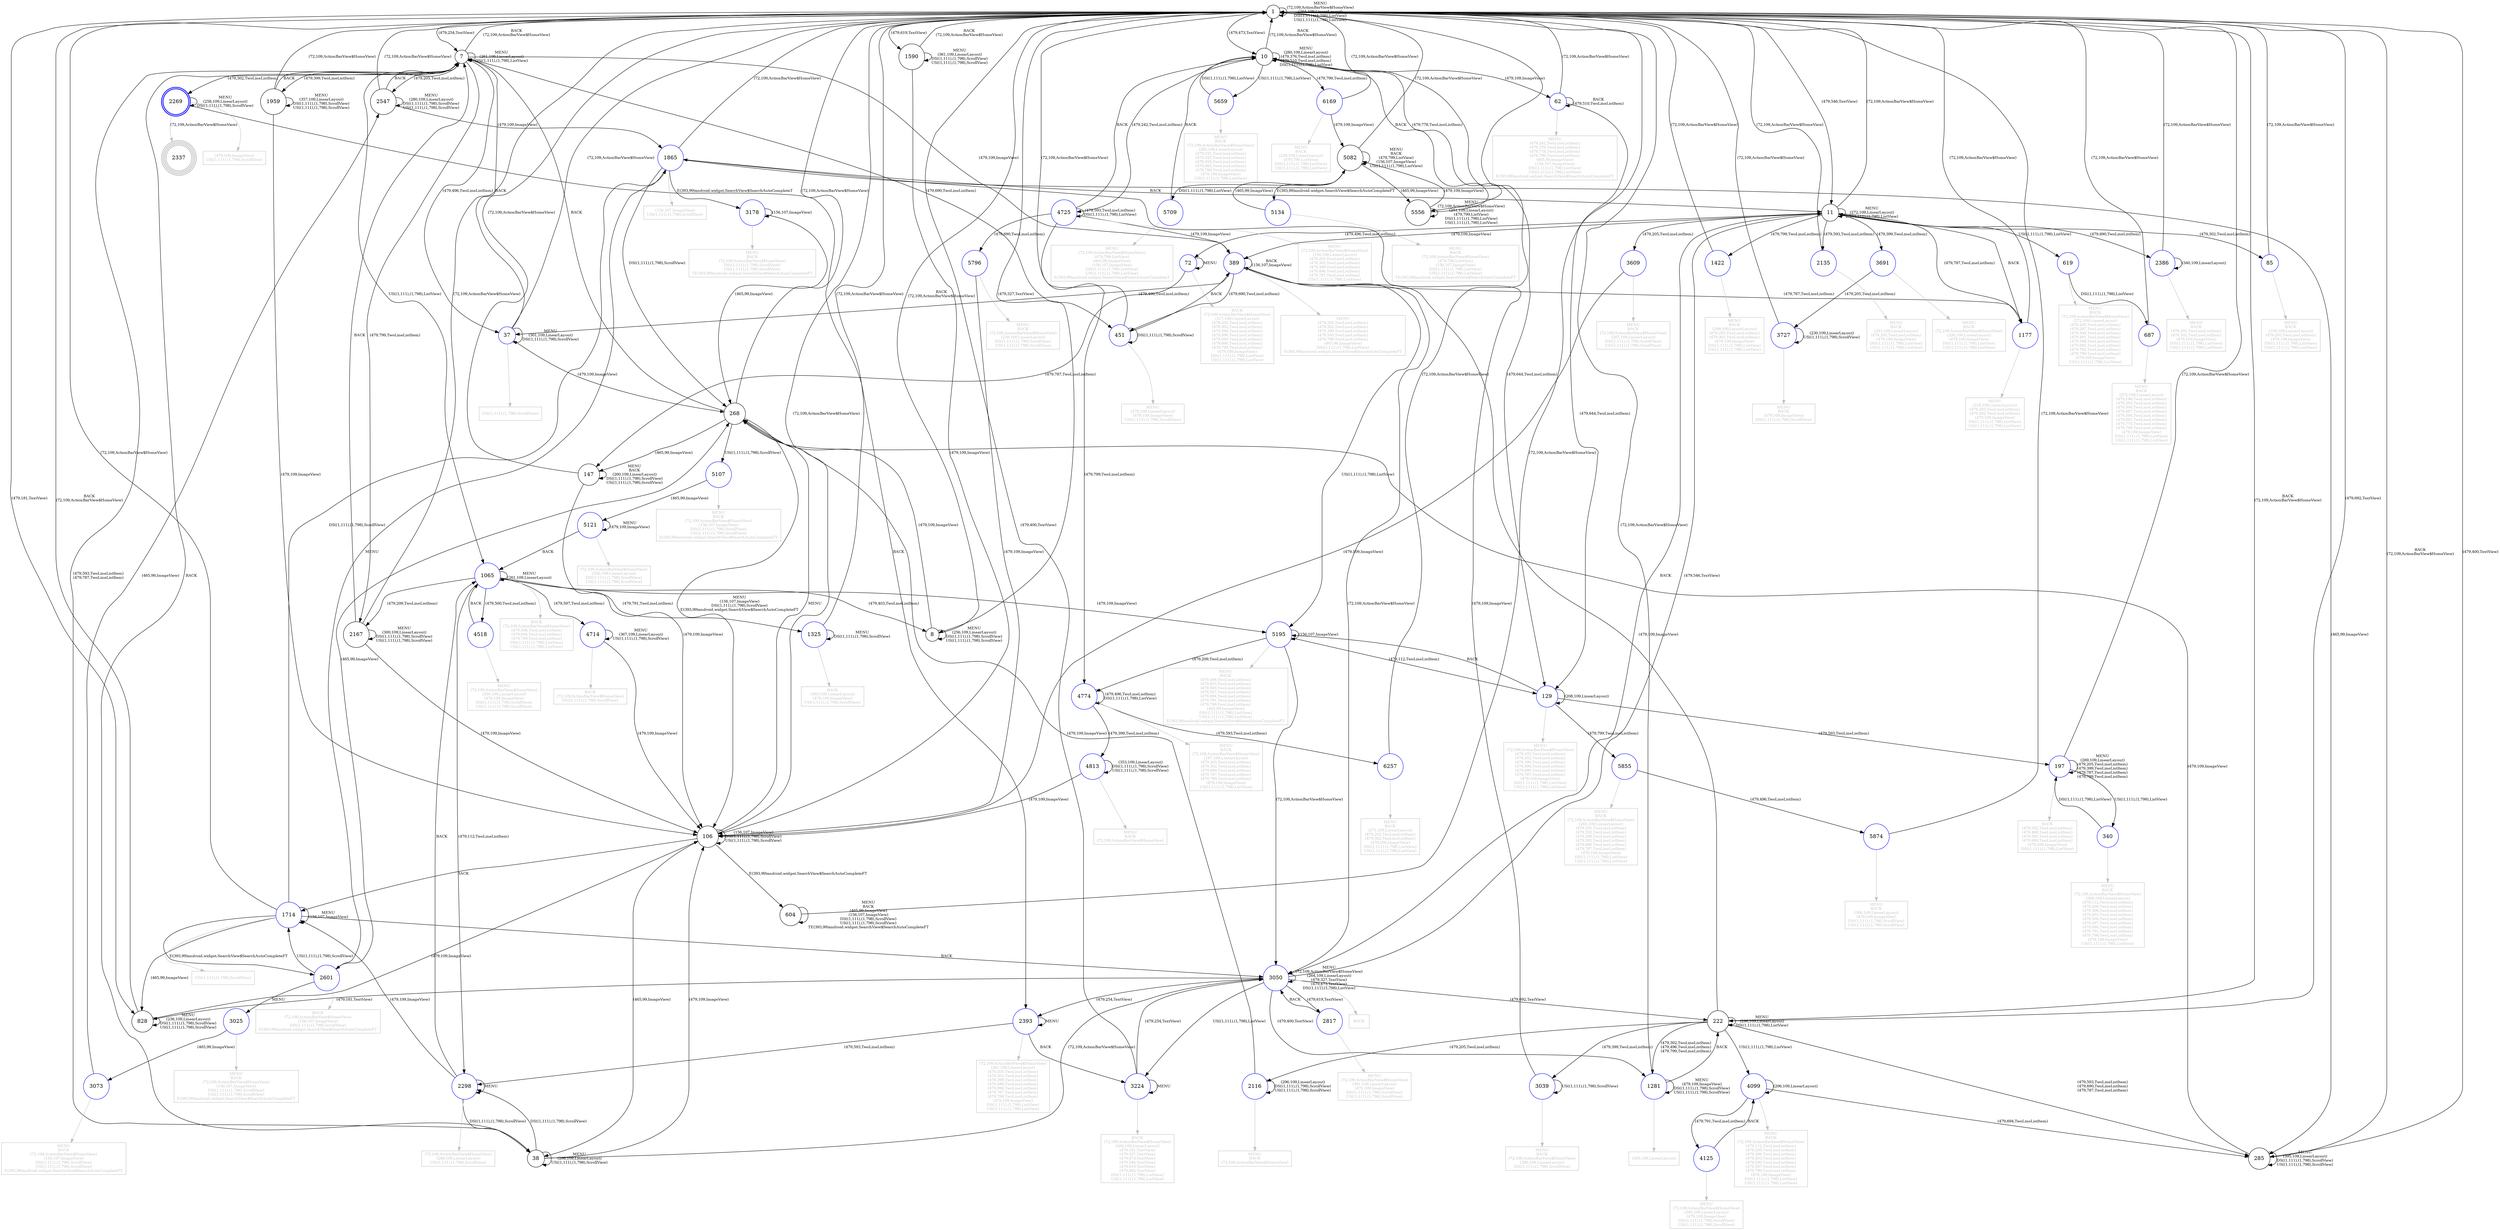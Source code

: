 digraph G {
1 -> 1 [label="MENU\n(72,109,ActionBarView$HomeView)\n(264,109,LinearLayout)\nDS((1,111),(1,798),ListView)\nUS((1,111),(1,798),ListView)", color=black, fontsize=10];
1 -> 7 [label="(479,254,TextView)", color=black, fontsize=10];
1 -> 8 [label="(479,327,TextView)", color=black, fontsize=10];
1 -> 10 [label="(479,473,TextView)", color=black, fontsize=10];
1 -> 11 [label="(479,546,TextView)", color=black, fontsize=10];
1 -> 222 [label="(479,692,TextView)", color=black, fontsize=10];
1 -> 285 [label="(479,400,TextView)", color=black, fontsize=10];
1 -> 828 [label="(479,181,TextView)", color=black, fontsize=10];
1 -> 1590 [label="(479,619,TextView)", color=black, fontsize=10];
1[color=black, shape=circle];
828 -> 1 [label="BACK\n(72,109,ActionBarView$HomeView)", color=black, fontsize=10];
828 -> 106 [label="(479,109,ImageView)", color=black, fontsize=10];
828 -> 828 [label="MENU\n(236,109,LinearLayout)\nDS((1,111),(1,798),ScrollView)\nUS((1,111),(1,798),ScrollView)", color=black, fontsize=10];
828[color=black, shape=circle];
7 -> 1 [label="BACK\n(72,109,ActionBarView$HomeView)", color=black, fontsize=10];
7 -> 7 [label="MENU\n(261,109,LinearLayout)\nDS((1,111),(1,798),ListView)", color=black, fontsize=10];
7 -> 37 [label="(479,496,TwoLineListItem)", color=black, fontsize=10];
7 -> 38 [label="(479,593,TwoLineListItem)\n(479,787,TwoLineListItem)", color=black, fontsize=10];
7 -> 389 [label="(479,109,ImageView)", color=black, fontsize=10];
7 -> 451 [label="(479,690,TwoLineListItem)", color=black, fontsize=10];
7 -> 1065 [label="US((1,111),(1,798),ListView)", color=black, fontsize=10];
7 -> 1959 [label="(479,399,TwoLineListItem)", color=black, fontsize=10];
7 -> 2167 [label="(479,799,TwoLineListItem)", color=black, fontsize=10];
7 -> 2269 [label="(479,302,TwoLineListItem)", color=black, fontsize=10];
7 -> 2547 [label="(479,205,TwoLineListItem)", color=black, fontsize=10];
7[color=black, shape=circle];
8 -> 1 [label="BACK\n(72,109,ActionBarView$HomeView)", color=black, fontsize=10];
8 -> 8 [label="MENU\n(256,109,LinearLayout)\nDS((1,111),(1,798),ScrollView)\nUS((1,111),(1,798),ScrollView)", color=black, fontsize=10];
8 -> 268 [label="(479,109,ImageView)", color=black, fontsize=10];
8[color=black, shape=circle];
285 -> 1 [label="BACK\n(72,109,ActionBarView$HomeView)", color=black, fontsize=10];
285 -> 268 [label="(479,109,ImageView)", color=black, fontsize=10];
285 -> 285 [label="MENU\n(395,109,LinearLayout)\nDS((1,111),(1,798),ScrollView)\nUS((1,111),(1,798),ScrollView)", color=black, fontsize=10];
285[color=black, shape=circle];
10 -> 1 [label="BACK\n(72,109,ActionBarView$HomeView)", color=black, fontsize=10];
10 -> 10 [label="MENU\n(280,109,LinearLayout)\n(479,376,TwoLineListItem)\n(479,510,TwoLineListItem)\nDS((1,111),(1,798),ListView)", color=black, fontsize=10];
10 -> 62 [label="(479,109,ImageView)", color=black, fontsize=10];
10 -> 129 [label="(479,644,TwoLineListItem)", color=black, fontsize=10];
10 -> 4725 [label="(479,242,TwoLineListItem)", color=black, fontsize=10];
10 -> 5556 [label="(479,778,TwoLineListItem)", color=black, fontsize=10];
10 -> 5659 [label="US((1,111),(1,798),ListView)", color=black, fontsize=10];
10 -> 6169 [label="(479,799,TwoLineListItem)", color=black, fontsize=10];
10[color=black, shape=circle];
11 -> 1 [label="(72,109,ActionBarView$HomeView)", color=black, fontsize=10];
11 -> 11 [label="MENU\n(272,109,LinearLayout)\nDS((1,111),(1,798),ListView)", color=black, fontsize=10];
11 -> 72 [label="(479,496,TwoLineListItem)", color=black, fontsize=10];
11 -> 85 [label="(479,302,TwoLineListItem)", color=black, fontsize=10];
11 -> 389 [label="(479,109,ImageView)", color=black, fontsize=10];
11 -> 619 [label="US((1,111),(1,798),ListView)", color=black, fontsize=10];
11 -> 1177 [label="(479,787,TwoLineListItem)", color=black, fontsize=10];
11 -> 1422 [label="(479,799,TwoLineListItem)", color=black, fontsize=10];
11 -> 2135 [label="(479,593,TwoLineListItem)", color=black, fontsize=10];
11 -> 2386 [label="(479,690,TwoLineListItem)", color=black, fontsize=10];
11 -> 3050 [label="BACK", color=black, fontsize=10];
11 -> 3609 [label="(479,205,TwoLineListItem)", color=black, fontsize=10];
11 -> 3691 [label="(479,399,TwoLineListItem)", color=black, fontsize=10];
11[color=black, shape=circle];
1590 -> 1 [label="BACK\n(72,109,ActionBarView$HomeView)", color=black, fontsize=10];
1590 -> 106 [label="(479,109,ImageView)", color=black, fontsize=10];
1590 -> 1590 [label="MENU\n(361,109,LinearLayout)\nDS((1,111),(1,798),ScrollView)\nUS((1,111),(1,798),ScrollView)", color=black, fontsize=10];
1590[color=black, shape=circle];
222 -> 1 [label="BACK\n(72,109,ActionBarView$HomeView)", color=black, fontsize=10];
222 -> 222 [label="MENU\n(296,109,LinearLayout)\nDS((1,111),(1,798),ListView)", color=black, fontsize=10];
222 -> 285 [label="(479,593,TwoLineListItem)\n(479,690,TwoLineListItem)\n(479,787,TwoLineListItem)", color=black, fontsize=10];
222 -> 389 [label="(479,109,ImageView)", color=black, fontsize=10];
222 -> 1281 [label="(479,302,TwoLineListItem)\n(479,496,TwoLineListItem)\n(479,799,TwoLineListItem)", color=black, fontsize=10];
222 -> 2116 [label="(479,205,TwoLineListItem)", color=black, fontsize=10];
222 -> 3039 [label="(479,399,TwoLineListItem)", color=black, fontsize=10];
222 -> 4099 [label="US((1,111),(1,798),ListView)", color=black, fontsize=10];
222[color=black, shape=circle];
106 -> 1 [label="(72,109,ActionBarView$HomeView)", color=black, fontsize=10];
106 -> 38 [label="(465,99,ImageView)", color=black, fontsize=10];
106 -> 106 [label="(156,107,ImageView)\nDS((1,111),(1,798),ScrollView)\nUS((1,111),(1,798),ScrollView)", color=black, fontsize=10];
106 -> 268 [label="MENU", color=black, fontsize=10];
106 -> 604 [label="E(393,99)android.widget.SearchView$SearchAutoCompleteFT", color=black, fontsize=10];
106 -> 1714 [label="BACK", color=black, fontsize=10];
106[color=black, shape=circle];
2547 -> 1 [label="(72,109,ActionBarView$HomeView)", color=black, fontsize=10];
2547 -> 7 [label="BACK", color=black, fontsize=10];
2547 -> 1865 [label="(479,109,ImageView)", color=black, fontsize=10];
2547 -> 2547 [label="MENU\n(280,109,LinearLayout)\nDS((1,111),(1,798),ScrollView)\nUS((1,111),(1,798),ScrollView)", color=black, fontsize=10];
2547[color=black, shape=circle];
2269 -> 2269 [label="MENU\n(258,109,LinearLayout)\nDS((1,111),(1,798),ScrollView)", color=black, fontsize=10];
2269 -> 2337 [label="(72,109,ActionBarView$HomeView)", color=gray, fontsize=10];
2269 -> 2393 [label="BACK", color=black, fontsize=10];
22691567834223 [label="(479,109,ImageView)\nUS((1,111),(1,798),ScrollView)", fontsize=10, fontcolor=gray, color=gray, shape=rectangle];
2269 -> 22691567834223 [color=gray];
2269[color=blue, shape=circle, style=bold, peripheries=2];
1959 -> 1 [label="(72,109,ActionBarView$HomeView)", color=black, fontsize=10];
1959 -> 7 [label="BACK", color=black, fontsize=10];
1959 -> 106 [label="(479,109,ImageView)", color=black, fontsize=10];
1959 -> 1959 [label="MENU\n(357,109,LinearLayout)\nDS((1,111),(1,798),ScrollView)\nUS((1,111),(1,798),ScrollView)", color=black, fontsize=10];
1959[color=black, shape=circle];
37 -> 1 [label="(72,109,ActionBarView$HomeView)", color=black, fontsize=10];
37 -> 7 [label="BACK", color=black, fontsize=10];
37 -> 37 [label="MENU\n(301,109,LinearLayout)\nDS((1,111),(1,798),ScrollView)", color=black, fontsize=10];
37 -> 268 [label="(479,109,ImageView)", color=black, fontsize=10];
371567834223 [label="US((1,111),(1,798),ScrollView)", fontsize=10, fontcolor=gray, color=gray, shape=rectangle];
37 -> 371567834223 [color=gray];
37[color=blue, shape=circle];
38 -> 7 [label="BACK", color=black, fontsize=10];
38 -> 38 [label="MENU\n(298,109,LinearLayout)\nUS((1,111),(1,798),ScrollView)", color=black, fontsize=10];
38 -> 106 [label="(479,109,ImageView)", color=black, fontsize=10];
38 -> 2298 [label="DS((1,111),(1,798),ScrollView)", color=black, fontsize=10];
38 -> 3050 [label="(72,109,ActionBarView$HomeView)", color=black, fontsize=10];
38[color=black, shape=circle];
451 -> 1 [label="(72,109,ActionBarView$HomeView)", color=black, fontsize=10];
451 -> 389 [label="BACK", color=black, fontsize=10];
451 -> 451 [label="DS((1,111),(1,798),ScrollView)", color=black, fontsize=10];
4511567834223 [label="MENU\n(278,109,LinearLayout)\n(479,109,ImageView)\nUS((1,111),(1,798),ScrollView)", fontsize=10, fontcolor=gray, color=gray, shape=rectangle];
451 -> 4511567834223 [color=gray];
451[color=blue, shape=circle];
2167 -> 1 [label="(72,109,ActionBarView$HomeView)", color=black, fontsize=10];
2167 -> 7 [label="BACK", color=black, fontsize=10];
2167 -> 106 [label="(479,109,ImageView)", color=black, fontsize=10];
2167 -> 2167 [label="MENU\n(300,109,LinearLayout)\nDS((1,111),(1,798),ScrollView)\nUS((1,111),(1,798),ScrollView)", color=black, fontsize=10];
2167[color=black, shape=circle];
389 -> 37 [label="(479,496,TwoLineListItem)", color=black, fontsize=10];
389 -> 389 [label="BACK\n(156,107,ImageView)", color=black, fontsize=10];
389 -> 451 [label="(479,690,TwoLineListItem)", color=black, fontsize=10];
389 -> 1177 [label="(479,787,TwoLineListItem)", color=black, fontsize=10];
389 -> 3050 [label="(72,109,ActionBarView$HomeView)", color=black, fontsize=10];
389 -> 5195 [label="US((1,111),(1,798),ListView)", color=black, fontsize=10];
3891567834223 [label="MENU\n(479,205,TwoLineListItem)\n(479,302,TwoLineListItem)\n(479,399,TwoLineListItem)\n(479,593,TwoLineListItem)\n(479,799,TwoLineListItem)\n(465,99,ImageView)\nDS((1,111),(1,798),ListView)\nE(393,99)android.widget.SearchView$SearchAutoCompleteFT", fontsize=10, fontcolor=gray, color=gray, shape=rectangle];
389 -> 3891567834223 [color=gray];
389[color=blue, shape=circle];
1065 -> 8 [label="(479,403,TwoLineListItem)", color=black, fontsize=10];
1065 -> 1065 [label="MENU\n(261,109,LinearLayout)", color=black, fontsize=10];
1065 -> 1325 [label="(479,791,TwoLineListItem)", color=black, fontsize=10];
1065 -> 2167 [label="(479,209,TwoLineListItem)", color=black, fontsize=10];
1065 -> 2298 [label="(479,112,TwoLineListItem)", color=black, fontsize=10];
1065 -> 4518 [label="(479,500,TwoLineListItem)", color=black, fontsize=10];
1065 -> 4714 [label="(479,597,TwoLineListItem)", color=black, fontsize=10];
1065 -> 5195 [label="(479,109,ImageView)", color=black, fontsize=10];
10651567834223 [label="BACK\n(72,109,ActionBarView$HomeView)\n(479,306,TwoLineListItem)\n(479,694,TwoLineListItem)\n(479,799,TwoLineListItem)\nDS((1,111),(1,798),ListView)\nUS((1,111),(1,798),ListView)", fontsize=10, fontcolor=gray, color=gray, shape=rectangle];
1065 -> 10651567834223 [color=gray];
1065[color=blue, shape=circle];
268 -> 1 [label="(72,109,ActionBarView$HomeView)", color=black, fontsize=10];
268 -> 7 [label="BACK", color=black, fontsize=10];
268 -> 106 [label="MENU\n(156,107,ImageView)\nDS((1,111),(1,798),ScrollView)\nE(393,99)android.widget.SearchView$SearchAutoCompleteFT", color=black, fontsize=10];
268 -> 147 [label="(465,99,ImageView)", color=black, fontsize=10];
268 -> 5107 [label="US((1,111),(1,798),ScrollView)", color=black, fontsize=10];
268[color=black, shape=circle];
4725 -> 10 [label="BACK", color=black, fontsize=10];
4725 -> 389 [label="(479,109,ImageView)", color=black, fontsize=10];
4725 -> 4725 [label="(479,593,TwoLineListItem)\nDS((1,111),(1,798),ListView)", color=black, fontsize=10];
4725 -> 4774 [label="(479,799,TwoLineListItem)", color=black, fontsize=10];
4725 -> 5796 [label="(479,690,TwoLineListItem)", color=black, fontsize=10];
47251567834223 [label="MENU\n(72,109,ActionBarView$HomeView)\n(150,109,LinearLayout)\n(479,205,TwoLineListItem)\n(479,302,TwoLineListItem)\n(479,399,TwoLineListItem)\n(479,496,TwoLineListItem)\n(479,787,TwoLineListItem)\nUS((1,111),(1,798),ListView)", fontsize=10, fontcolor=gray, color=gray, shape=rectangle];
4725 -> 47251567834223 [color=gray];
4725[color=blue, shape=circle];
129 -> 129 [label="(208,109,LinearLayout)", color=black, fontsize=10];
129 -> 197 [label="(479,593,TwoLineListItem)", color=black, fontsize=10];
129 -> 5195 [label="BACK", color=black, fontsize=10];
129 -> 5855 [label="(479,799,TwoLineListItem)", color=black, fontsize=10];
1291567834223 [label="MENU\n(72,109,ActionBarView$HomeView)\n(479,205,TwoLineListItem)\n(479,302,TwoLineListItem)\n(479,399,TwoLineListItem)\n(479,496,TwoLineListItem)\n(479,690,TwoLineListItem)\n(479,787,TwoLineListItem)\n(479,109,ImageView)\nDS((1,111),(1,798),ListView)\nUS((1,111),(1,798),ListView)", fontsize=10, fontcolor=gray, color=gray, shape=rectangle];
129 -> 1291567834223 [color=gray];
129[color=blue, shape=circle];
5556 -> 10 [label="BACK", color=black, fontsize=10];
5556 -> 5082 [label="(479,109,ImageView)", color=black, fontsize=10];
5556 -> 5556 [label="MENU\n(72,109,ActionBarView$HomeView)\n(251,109,LinearLayout)\n(479,799,ListView)\nDS((1,111),(1,798),ListView)\nUS((1,111),(1,798),ListView)", color=black, fontsize=10];
5556[color=black, shape=circle];
6169 -> 1 [label="(72,109,ActionBarView$HomeView)", color=black, fontsize=10];
6169 -> 5082 [label="(479,109,ImageView)", color=black, fontsize=10];
61691567834223 [label="MENU\nBACK\n(239,109,LinearLayout)\n(479,799,ListView)\nDS((1,111),(1,798),ListView)\nUS((1,111),(1,798),ListView)", fontsize=10, fontcolor=gray, color=gray, shape=rectangle];
6169 -> 61691567834223 [color=gray];
6169[color=blue, shape=circle];
62 -> 1 [label="(72,109,ActionBarView$HomeView)", color=black, fontsize=10];
62 -> 62 [label="BACK\n(479,510,TwoLineListItem)", color=black, fontsize=10];
62 -> 129 [label="(479,644,TwoLineListItem)", color=black, fontsize=10];
621567834223 [label="MENU\n(479,242,TwoLineListItem)\n(479,376,TwoLineListItem)\n(479,778,TwoLineListItem)\n(479,799,TwoLineListItem)\n(465,99,ImageView)\n(156,107,ImageView)\nDS((1,111),(1,798),ListView)\nUS((1,111),(1,798),ListView)\nE(393,99)android.widget.SearchView$SearchAutoCompleteFT", fontsize=10, fontcolor=gray, color=gray, shape=rectangle];
62 -> 621567834223 [color=gray];
62[color=blue, shape=circle];
5659 -> 10 [label="DS((1,111),(1,798),ListView)", color=black, fontsize=10];
56591567834223 [label="MENU\nBACK\n(72,109,ActionBarView$HomeView)\n(280,109,LinearLayout)\n(479,191,TwoLineListItem)\n(479,325,TwoLineListItem)\n(479,459,TwoLineListItem)\n(479,665,TwoLineListItem)\n(479,799,TwoLineListItem)\n(479,109,ImageView)\nUS((1,111),(1,798),ListView)", fontsize=10, fontcolor=gray, color=gray, shape=rectangle];
5659 -> 56591567834223 [color=gray];
5659[color=blue, shape=circle];
3050 -> 11 [label="(479,546,TextView)", color=black, fontsize=10];
3050 -> 222 [label="(479,692,TextView)", color=black, fontsize=10];
3050 -> 828 [label="(479,181,TextView)", color=black, fontsize=10];
3050 -> 1281 [label="(479,400,TextView)", color=black, fontsize=10];
3050 -> 2393 [label="(479,254,TextView)", color=black, fontsize=10];
3050 -> 2817 [label="(479,619,TextView)", color=black, fontsize=10];
3050 -> 3050 [label="MENU\n(72,109,ActionBarView$HomeView)\n(264,109,LinearLayout)\n(479,327,TextView)\n(479,473,TextView)\nDS((1,111),(1,798),ListView)", color=black, fontsize=10];
3050 -> 3224 [label="US((1,111),(1,798),ListView)", color=black, fontsize=10];
30501567834223 [label="BACK", fontsize=10, fontcolor=gray, color=gray, shape=rectangle];
3050 -> 30501567834223 [color=gray];
3050[color=blue, shape=circle];
3609 -> 106 [label="(479,109,ImageView)", color=black, fontsize=10];
36091567834223 [label="MENU\nBACK\n(72,109,ActionBarView$HomeView)\n(267,109,LinearLayout)\nDS((1,111),(1,798),ScrollView)\nUS((1,111),(1,798),ScrollView)", fontsize=10, fontcolor=gray, color=gray, shape=rectangle];
3609 -> 36091567834223 [color=gray];
3609[color=blue, shape=circle];
85 -> 1 [label="(72,109,ActionBarView$HomeView)", color=black, fontsize=10];
851567834223 [label="MENU\nBACK\n(339,109,LinearLayout)\n(479,205,TwoLineListItem)\n(479,109,ImageView)\nDS((1,111),(1,798),ListView)\nUS((1,111),(1,798),ListView)", fontsize=10, fontcolor=gray, color=gray, shape=rectangle];
85 -> 851567834223 [color=gray];
85[color=blue, shape=circle];
3691 -> 3727 [label="(479,205,TwoLineListItem)", color=black, fontsize=10];
36911567834223 [label="MENU\nBACK\n(72,109,ActionBarView$HomeView)\n(326,109,LinearLayout)\n(479,109,ImageView)\nDS((1,111),(1,798),ListView)\nUS((1,111),(1,798),ListView)", fontsize=10, fontcolor=gray, color=gray, shape=rectangle];
3691 -> 36911567834223 [color=gray];
3691[color=blue, shape=circle];
72 -> 72 [label="MENU", color=black, fontsize=10];
72 -> 147 [label="(479,787,TwoLineListItem)", color=black, fontsize=10];
721567834223 [label="BACK\n(72,109,ActionBarView$HomeView)\n(317,109,LinearLayout)\n(479,205,TwoLineListItem)\n(479,302,TwoLineListItem)\n(479,399,TwoLineListItem)\n(479,496,TwoLineListItem)\n(479,593,TwoLineListItem)\n(479,690,TwoLineListItem)\n(479,799,TwoLineListItem)\n(479,109,ImageView)\nDS((1,111),(1,798),ListView)\nUS((1,111),(1,798),ListView)", fontsize=10, fontcolor=gray, color=gray, shape=rectangle];
72 -> 721567834223 [color=gray];
72[color=blue, shape=circle];
2135 -> 1 [label="(72,109,ActionBarView$HomeView)", color=black, fontsize=10];
21351567834223 [label="MENU\nBACK\n(353,109,LinearLayout)\n(479,205,TwoLineListItem)\n(479,109,ImageView)\nDS((1,111),(1,798),ListView)\nUS((1,111),(1,798),ListView)", fontsize=10, fontcolor=gray, color=gray, shape=rectangle];
2135 -> 21351567834223 [color=gray];
2135[color=blue, shape=circle];
2386 -> 1 [label="(72,109,ActionBarView$HomeView)", color=black, fontsize=10];
2386 -> 2386 [label="(340,109,LinearLayout)", color=black, fontsize=10];
23861567834223 [label="MENU\nBACK\n(479,205,TwoLineListItem)\n(479,302,TwoLineListItem)\n(479,109,ImageView)\nDS((1,111),(1,798),ListView)\nUS((1,111),(1,798),ListView)", fontsize=10, fontcolor=gray, color=gray, shape=rectangle];
2386 -> 23861567834223 [color=gray];
2386[color=blue, shape=circle];
1177 -> 1 [label="(72,109,ActionBarView$HomeView)", color=black, fontsize=10];
1177 -> 11 [label="BACK", color=black, fontsize=10];
11771567834223 [label="MENU\n(318,109,LinearLayout)\n(479,205,TwoLineListItem)\n(479,302,TwoLineListItem)\n(479,109,ImageView)\nDS((1,111),(1,798),ListView)\nUS((1,111),(1,798),ListView)", fontsize=10, fontcolor=gray, color=gray, shape=rectangle];
1177 -> 11771567834223 [color=gray];
1177[color=blue, shape=circle];
1422 -> 1 [label="(72,109,ActionBarView$HomeView)", color=black, fontsize=10];
14221567834223 [label="MENU\nBACK\n(299,109,LinearLayout)\n(479,205,TwoLineListItem)\n(479,302,TwoLineListItem)\n(479,109,ImageView)\nDS((1,111),(1,798),ListView)\nUS((1,111),(1,798),ListView)", fontsize=10, fontcolor=gray, color=gray, shape=rectangle];
1422 -> 14221567834223 [color=gray];
1422[color=blue, shape=circle];
619 -> 687 [label="DS((1,111),(1,798),ListView)", color=black, fontsize=10];
6191567834223 [label="MENU\nBACK\n(72,109,ActionBarView$HomeView)\n(272,109,LinearLayout)\n(479,200,TwoLineListItem)\n(479,297,TwoLineListItem)\n(479,394,TwoLineListItem)\n(479,491,TwoLineListItem)\n(479,588,TwoLineListItem)\n(479,685,TwoLineListItem)\n(479,782,TwoLineListItem)\n(479,799,TwoLineListItem)\n(479,109,ImageView)\nUS((1,111),(1,798),ListView)", fontsize=10, fontcolor=gray, color=gray, shape=rectangle];
619 -> 6191567834223 [color=gray];
619[color=blue, shape=circle];
2116 -> 268 [label="(479,109,ImageView)", color=black, fontsize=10];
2116 -> 2116 [label="(296,109,LinearLayout)\nDS((1,111),(1,798),ScrollView)\nUS((1,111),(1,798),ScrollView)", color=black, fontsize=10];
21161567834223 [label="MENU\nBACK\n(72,109,ActionBarView$HomeView)", fontsize=10, fontcolor=gray, color=gray, shape=rectangle];
2116 -> 21161567834223 [color=gray];
2116[color=blue, shape=circle];
1281 -> 1 [label="(72,109,ActionBarView$HomeView)", color=black, fontsize=10];
1281 -> 222 [label="BACK", color=black, fontsize=10];
1281 -> 1281 [label="MENU\n(479,109,ImageView)\nDS((1,111),(1,798),ScrollView)\nUS((1,111),(1,798),ScrollView)", color=black, fontsize=10];
12811567834223 [label="(395,109,LinearLayout)", fontsize=10, fontcolor=gray, color=gray, shape=rectangle];
1281 -> 12811567834223 [color=gray];
1281[color=blue, shape=circle];
3039 -> 1865 [label="(479,109,ImageView)", color=black, fontsize=10];
3039 -> 3039 [label="US((1,111),(1,798),ScrollView)", color=black, fontsize=10];
30391567834223 [label="MENU\nBACK\n(72,109,ActionBarView$HomeView)\n(389,109,LinearLayout)\nDS((1,111),(1,798),ScrollView)", fontsize=10, fontcolor=gray, color=gray, shape=rectangle];
3039 -> 30391567834223 [color=gray];
3039[color=blue, shape=circle];
4099 -> 285 [label="(479,694,TwoLineListItem)", color=black, fontsize=10];
4099 -> 4099 [label="(296,109,LinearLayout)", color=black, fontsize=10];
4099 -> 4125 [label="(479,791,TwoLineListItem)", color=black, fontsize=10];
40991567834223 [label="MENU\nBACK\n(72,109,ActionBarView$HomeView)\n(479,112,TwoLineListItem)\n(479,209,TwoLineListItem)\n(479,306,TwoLineListItem)\n(479,403,TwoLineListItem)\n(479,500,TwoLineListItem)\n(479,597,TwoLineListItem)\n(479,799,TwoLineListItem)\n(479,109,ImageView)\nDS((1,111),(1,798),ListView)\nUS((1,111),(1,798),ListView)", fontsize=10, fontcolor=gray, color=gray, shape=rectangle];
4099 -> 40991567834223 [color=gray];
4099[color=blue, shape=circle];
1714 -> 1 [label="(72,109,ActionBarView$HomeView)", color=black, fontsize=10];
1714 -> 828 [label="(465,99,ImageView)", color=black, fontsize=10];
1714 -> 1714 [label="MENU\n(156,107,ImageView)", color=black, fontsize=10];
1714 -> 1865 [label="DS((1,111),(1,798),ScrollView)", color=black, fontsize=10];
1714 -> 2601 [label="E(393,99)android.widget.SearchView$SearchAutoCompleteFT", color=black, fontsize=10];
1714 -> 3050 [label="BACK", color=black, fontsize=10];
17141567834223 [label="US((1,111),(1,798),ScrollView)", fontsize=10, fontcolor=gray, color=gray, shape=rectangle];
1714 -> 17141567834223 [color=gray];
1714[color=blue, shape=circle];
604 -> 1 [label="(72,109,ActionBarView$HomeView)", color=black, fontsize=10];
604 -> 604 [label="MENU\nBACK\n(465,99,ImageView)\n(156,107,ImageView)\nDS((1,111),(1,798),ScrollView)\nUS((1,111),(1,798),ScrollView)\nTE(393,99)android.widget.SearchView$SearchAutoCompleteFT", color=black, fontsize=10];
604[color=black, shape=circle];
1865 -> 1 [label="(72,109,ActionBarView$HomeView)", color=black, fontsize=10];
1865 -> 11 [label="BACK", color=black, fontsize=10];
1865 -> 268 [label="DS((1,111),(1,798),ScrollView)", color=black, fontsize=10];
1865 -> 285 [label="(465,99,ImageView)", color=black, fontsize=10];
1865 -> 2601 [label="MENU", color=black, fontsize=10];
1865 -> 3178 [label="E(393,99)android.widget.SearchView$SearchAutoCompleteT", color=black, fontsize=10];
18651567834223 [label="(156,107,ImageView)\nUS((1,111),(1,798),ScrollView)", fontsize=10, fontcolor=gray, color=gray, shape=rectangle];
1865 -> 18651567834223 [color=gray];
1865[color=blue, shape=circle];
2393 -> 2298 [label="(479,593,TwoLineListItem)", color=black, fontsize=10];
2393 -> 2393 [label="MENU", color=black, fontsize=10];
2393 -> 3224 [label="BACK", color=black, fontsize=10];
23931567834223 [label="(72,109,ActionBarView$HomeView)\n(261,109,LinearLayout)\n(479,205,TwoLineListItem)\n(479,302,TwoLineListItem)\n(479,399,TwoLineListItem)\n(479,496,TwoLineListItem)\n(479,690,TwoLineListItem)\n(479,787,TwoLineListItem)\n(479,799,TwoLineListItem)\n(479,109,ImageView)\nDS((1,111),(1,798),ListView)\nUS((1,111),(1,798),ListView)", fontsize=10, fontcolor=gray, color=gray, shape=rectangle];
2393 -> 23931567834223 [color=gray];
2393[color=blue, shape=circle];
2337[color=gray, shape=circle, style=bold, peripheries=4];
2298 -> 38 [label="DS((1,111),(1,798),ScrollView)", color=black, fontsize=10];
2298 -> 1065 [label="BACK", color=black, fontsize=10];
2298 -> 1714 [label="(479,109,ImageView)", color=black, fontsize=10];
2298 -> 2298 [label="MENU", color=black, fontsize=10];
22981567834223 [label="(72,109,ActionBarView$HomeView)\n(298,109,LinearLayout)\nUS((1,111),(1,798),ScrollView)", fontsize=10, fontcolor=gray, color=gray, shape=rectangle];
2298 -> 22981567834223 [color=gray];
2298[color=blue, shape=circle];
5195 -> 129 [label="(479,112,TwoLineListItem)", color=black, fontsize=10];
5195 -> 3050 [label="(72,109,ActionBarView$HomeView)", color=black, fontsize=10];
5195 -> 4774 [label="(479,209,TwoLineListItem)", color=black, fontsize=10];
5195 -> 5195 [label="(156,107,ImageView)", color=black, fontsize=10];
51951567834223 [label="MENU\nBACK\n(479,306,TwoLineListItem)\n(479,403,TwoLineListItem)\n(479,500,TwoLineListItem)\n(479,597,TwoLineListItem)\n(479,694,TwoLineListItem)\n(479,791,TwoLineListItem)\n(479,799,TwoLineListItem)\n(465,99,ImageView)\nDS((1,111),(1,798),ListView)\nUS((1,111),(1,798),ListView)\nE(393,99)android.widget.SearchView$SearchAutoCompleteFT", fontsize=10, fontcolor=gray, color=gray, shape=rectangle];
5195 -> 51951567834223 [color=gray];
5195[color=blue, shape=circle];
4518 -> 1065 [label="BACK", color=black, fontsize=10];
45181567834223 [label="MENU\n(72,109,ActionBarView$HomeView)\n(358,109,LinearLayout)\n(479,109,ImageView)\nDS((1,111),(1,798),ScrollView)\nUS((1,111),(1,798),ScrollView)", fontsize=10, fontcolor=gray, color=gray, shape=rectangle];
4518 -> 45181567834223 [color=gray];
4518[color=blue, shape=circle];
4714 -> 106 [label="(479,109,ImageView)", color=black, fontsize=10];
4714 -> 4714 [label="MENU\n(367,109,LinearLayout)\nUS((1,111),(1,798),ScrollView)", color=black, fontsize=10];
47141567834223 [label="BACK\n(72,109,ActionBarView$HomeView)\nDS((1,111),(1,798),ScrollView)", fontsize=10, fontcolor=gray, color=gray, shape=rectangle];
4714 -> 47141567834223 [color=gray];
4714[color=blue, shape=circle];
1325 -> 1 [label="(72,109,ActionBarView$HomeView)", color=black, fontsize=10];
1325 -> 1325 [label="MENU\nDS((1,111),(1,798),ScrollView)", color=black, fontsize=10];
13251567834223 [label="BACK\n(363,109,LinearLayout)\n(479,109,ImageView)\nUS((1,111),(1,798),ScrollView)", fontsize=10, fontcolor=gray, color=gray, shape=rectangle];
1325 -> 13251567834223 [color=gray];
1325[color=blue, shape=circle];
147 -> 1 [label="(72,109,ActionBarView$HomeView)", color=black, fontsize=10];
147 -> 106 [label="(479,109,ImageView)", color=black, fontsize=10];
147 -> 147 [label="MENU\nBACK\n(260,109,LinearLayout)\nDS((1,111),(1,798),ScrollView)\nUS((1,111),(1,798),ScrollView)", color=black, fontsize=10];
147[color=black, shape=circle];
5107 -> 5121 [label="(465,99,ImageView)", color=black, fontsize=10];
51071567834223 [label="MENU\nBACK\n(72,109,ActionBarView$HomeView)\n(156,107,ImageView)\nDS((1,111),(1,798),ScrollView)\nUS((1,111),(1,798),ScrollView)\nE(393,99)android.widget.SearchView$SearchAutoCompleteFT", fontsize=10, fontcolor=gray, color=gray, shape=rectangle];
5107 -> 51071567834223 [color=gray];
5107[color=blue, shape=circle];
5796 -> 106 [label="(479,109,ImageView)", color=black, fontsize=10];
57961567834223 [label="MENU\nBACK\n(72,109,ActionBarView$HomeView)\n(239,109,LinearLayout)\nDS((1,111),(1,798),ScrollView)\nUS((1,111),(1,798),ScrollView)", fontsize=10, fontcolor=gray, color=gray, shape=rectangle];
5796 -> 57961567834223 [color=gray];
5796[color=blue, shape=circle];
4774 -> 4774 [label="(479,496,TwoLineListItem)\nDS((1,111),(1,798),ListView)", color=black, fontsize=10];
4774 -> 4813 [label="(479,399,TwoLineListItem)", color=black, fontsize=10];
4774 -> 6257 [label="(479,593,TwoLineListItem)", color=black, fontsize=10];
47741567834223 [label="MENU\nBACK\n(72,109,ActionBarView$HomeView)\n(187,109,LinearLayout)\n(479,205,TwoLineListItem)\n(479,302,TwoLineListItem)\n(479,690,TwoLineListItem)\n(479,787,TwoLineListItem)\n(479,799,TwoLineListItem)\n(479,109,ImageView)\nUS((1,111),(1,798),ListView)", fontsize=10, fontcolor=gray, color=gray, shape=rectangle];
4774 -> 47741567834223 [color=gray];
4774[color=blue, shape=circle];
197 -> 1 [label="(72,109,ActionBarView$HomeView)", color=black, fontsize=10];
197 -> 197 [label="MENU\n(269,109,LinearLayout)\n(479,205,TwoLineListItem)\n(479,399,TwoLineListItem)\n(479,787,TwoLineListItem)\n(479,799,TwoLineListItem)", color=black, fontsize=10];
197 -> 340 [label="US((1,111),(1,798),ListView)", color=black, fontsize=10];
1971567834223 [label="BACK\n(479,302,TwoLineListItem)\n(479,496,TwoLineListItem)\n(479,593,TwoLineListItem)\n(479,690,TwoLineListItem)\n(479,109,ImageView)\nDS((1,111),(1,798),ListView)", fontsize=10, fontcolor=gray, color=gray, shape=rectangle];
197 -> 1971567834223 [color=gray];
197[color=blue, shape=circle];
5855 -> 5874 [label="(479,496,TwoLineListItem)", color=black, fontsize=10];
58551567834223 [label="MENU\nBACK\n(72,109,ActionBarView$HomeView)\n(263,109,LinearLayout)\n(479,205,TwoLineListItem)\n(479,302,TwoLineListItem)\n(479,399,TwoLineListItem)\n(479,593,TwoLineListItem)\n(479,690,TwoLineListItem)\n(479,787,TwoLineListItem)\n(479,109,ImageView)\nDS((1,111),(1,798),ListView)\nUS((1,111),(1,798),ListView)", fontsize=10, fontcolor=gray, color=gray, shape=rectangle];
5855 -> 58551567834223 [color=gray];
5855[color=blue, shape=circle];
5082 -> 1 [label="(72,109,ActionBarView$HomeView)", color=black, fontsize=10];
5082 -> 5082 [label="MENU\nBACK\n(479,799,ListView)\n(156,107,ImageView)\nUS((1,111),(1,798),ListView)", color=black, fontsize=10];
5082 -> 5134 [label="E(393,99)android.widget.SearchView$SearchAutoCompleteFT", color=black, fontsize=10];
5082 -> 5556 [label="(465,99,ImageView)", color=black, fontsize=10];
5082 -> 5709 [label="DS((1,111),(1,798),ListView)", color=black, fontsize=10];
5082[color=black, shape=circle];
2817 -> 3050 [label="BACK", color=black, fontsize=10];
28171567834223 [label="MENU\n(72,109,ActionBarView$HomeView)\n(361,109,LinearLayout)\n(479,109,ImageView)\nDS((1,111),(1,798),ScrollView)\nUS((1,111),(1,798),ScrollView)", fontsize=10, fontcolor=gray, color=gray, shape=rectangle];
2817 -> 28171567834223 [color=gray];
2817[color=blue, shape=circle];
3224 -> 1 [label="(479,400,TextView)", color=black, fontsize=10];
3224 -> 3050 [label="(479,254,TextView)", color=black, fontsize=10];
3224 -> 3224 [label="MENU", color=black, fontsize=10];
32241567834223 [label="BACK\n(72,109,ActionBarView$HomeView)\n(264,109,LinearLayout)\n(479,181,TextView)\n(479,327,TextView)\n(479,473,TextView)\n(479,546,TextView)\n(479,619,TextView)\n(479,692,TextView)\nDS((1,111),(1,798),ListView)\nUS((1,111),(1,798),ListView)", fontsize=10, fontcolor=gray, color=gray, shape=rectangle];
3224 -> 32241567834223 [color=gray];
3224[color=blue, shape=circle];
3727 -> 1 [label="(72,109,ActionBarView$HomeView)", color=black, fontsize=10];
3727 -> 3727 [label="(230,109,LinearLayout)\nUS((1,111),(1,798),ScrollView)", color=black, fontsize=10];
37271567834223 [label="MENU\nBACK\n(479,109,ImageView)\nDS((1,111),(1,798),ScrollView)", fontsize=10, fontcolor=gray, color=gray, shape=rectangle];
3727 -> 37271567834223 [color=gray];
3727[color=blue, shape=circle];
687 -> 1 [label="(72,109,ActionBarView$HomeView)", color=black, fontsize=10];
6871567834223 [label="MENU\nBACK\n(272,109,LinearLayout)\n(479,196,TwoLineListItem)\n(479,293,TwoLineListItem)\n(479,390,TwoLineListItem)\n(479,487,TwoLineListItem)\n(479,584,TwoLineListItem)\n(479,681,TwoLineListItem)\n(479,778,TwoLineListItem)\n(479,799,TwoLineListItem)\n(479,109,ImageView)\nDS((1,111),(1,798),ListView)\nUS((1,111),(1,798),ListView)", fontsize=10, fontcolor=gray, color=gray, shape=rectangle];
687 -> 6871567834223 [color=gray];
687[color=blue, shape=circle];
4125 -> 4099 [label="BACK", color=black, fontsize=10];
41251567834223 [label="MENU\n(72,109,ActionBarView$HomeView)\n(395,109,LinearLayout)\n(479,109,ImageView)\nDS((1,111),(1,798),ScrollView)\nUS((1,111),(1,798),ScrollView)", fontsize=10, fontcolor=gray, color=gray, shape=rectangle];
4125 -> 41251567834223 [color=gray];
4125[color=blue, shape=circle];
2601 -> 268 [label="(465,99,ImageView)", color=black, fontsize=10];
2601 -> 1714 [label="US((1,111),(1,798),ScrollView)", color=black, fontsize=10];
2601 -> 3025 [label="MENU", color=black, fontsize=10];
26011567834223 [label="BACK\n(72,109,ActionBarView$HomeView)\n(156,107,ImageView)\nDS((1,111),(1,798),ScrollView)\nE(393,99)android.widget.SearchView$SearchAutoCompleteFT", fontsize=10, fontcolor=gray, color=gray, shape=rectangle];
2601 -> 26011567834223 [color=gray];
2601[color=blue, shape=circle];
3178 -> 268 [label="(465,99,ImageView)", color=black, fontsize=10];
3178 -> 3178 [label="(156,107,ImageView)", color=black, fontsize=10];
31781567834223 [label="MENU\nBACK\n(72,109,ActionBarView$HomeView)\nDS((1,111),(1,798),ScrollView)\nUS((1,111),(1,798),ScrollView)\nTE(393,99)android.widget.SearchView$SearchAutoCompleteFT", fontsize=10, fontcolor=gray, color=gray, shape=rectangle];
3178 -> 31781567834223 [color=gray];
3178[color=blue, shape=circle];
5121 -> 1065 [label="BACK", color=black, fontsize=10];
5121 -> 5121 [label="MENU\n(479,109,ImageView)", color=black, fontsize=10];
51211567834223 [label="(72,109,ActionBarView$HomeView)\n(256,109,LinearLayout)\nDS((1,111),(1,798),ScrollView)\nUS((1,111),(1,798),ScrollView)", fontsize=10, fontcolor=gray, color=gray, shape=rectangle];
5121 -> 51211567834223 [color=gray];
5121[color=blue, shape=circle];
4813 -> 106 [label="(479,109,ImageView)", color=black, fontsize=10];
4813 -> 4813 [label="(353,109,LinearLayout)\nDS((1,111),(1,798),ScrollView)\nUS((1,111),(1,798),ScrollView)", color=black, fontsize=10];
48131567834223 [label="MENU\nBACK\n(72,109,ActionBarView$HomeView)", fontsize=10, fontcolor=gray, color=gray, shape=rectangle];
4813 -> 48131567834223 [color=gray];
4813[color=blue, shape=circle];
6257 -> 1 [label="(72,109,ActionBarView$HomeView)", color=black, fontsize=10];
62571567834223 [label="MENU\nBACK\n(271,109,LinearLayout)\n(479,205,TwoLineListItem)\n(479,302,TwoLineListItem)\n(479,109,ImageView)\nDS((1,111),(1,798),ListView)\nUS((1,111),(1,798),ListView)", fontsize=10, fontcolor=gray, color=gray, shape=rectangle];
6257 -> 62571567834223 [color=gray];
6257[color=blue, shape=circle];
340 -> 197 [label="DS((1,111),(1,798),ListView)", color=black, fontsize=10];
3401567834223 [label="MENU\nBACK\n(72,109,ActionBarView$HomeView)\n(269,109,LinearLayout)\n(479,112,TwoLineListItem)\n(479,209,TwoLineListItem)\n(479,306,TwoLineListItem)\n(479,403,TwoLineListItem)\n(479,500,TwoLineListItem)\n(479,597,TwoLineListItem)\n(479,694,TwoLineListItem)\n(479,791,TwoLineListItem)\n(479,799,TwoLineListItem)\n(479,109,ImageView)\nUS((1,111),(1,798),ListView)", fontsize=10, fontcolor=gray, color=gray, shape=rectangle];
340 -> 3401567834223 [color=gray];
340[color=blue, shape=circle];
5874 -> 1 [label="(72,109,ActionBarView$HomeView)", color=black, fontsize=10];
58741567834223 [label="MENU\nBACK\n(366,109,LinearLayout)\n(479,109,ImageView)\nDS((1,111),(1,798),ScrollView)\nUS((1,111),(1,798),ScrollView)", fontsize=10, fontcolor=gray, color=gray, shape=rectangle];
5874 -> 58741567834223 [color=gray];
5874[color=blue, shape=circle];
5709 -> 10 [label="BACK", color=black, fontsize=10];
57091567834223 [label="MENU\n(72,109,ActionBarView$HomeView)\n(479,799,ListView)\n(465,99,ImageView)\n(156,107,ImageView)\nDS((1,111),(1,798),ListView)\nUS((1,111),(1,798),ListView)\nE(393,99)android.widget.SearchView$SearchAutoCompleteT", fontsize=10, fontcolor=gray, color=gray, shape=rectangle];
5709 -> 57091567834223 [color=gray];
5709[color=blue, shape=circle];
5134 -> 5082 [label="(465,99,ImageView)", color=black, fontsize=10];
51341567834223 [label="MENU\nBACK\n(72,109,ActionBarView$HomeView)\n(479,799,ListView)\n(156,107,ImageView)\nDS((1,111),(1,798),ListView)\nUS((1,111),(1,798),ListView)\nTE(393,99)android.widget.SearchView$SearchAutoCompleteFT", fontsize=10, fontcolor=gray, color=gray, shape=rectangle];
5134 -> 51341567834223 [color=gray];
5134[color=blue, shape=circle];
3025 -> 3073 [label="(465,99,ImageView)", color=black, fontsize=10];
30251567834223 [label="MENU\nBACK\n(72,109,ActionBarView$HomeView)\n(156,107,ImageView)\nDS((1,111),(1,798),ScrollView)\nUS((1,111),(1,798),ScrollView)\nE(393,99)android.widget.SearchView$SearchAutoCompleteFT", fontsize=10, fontcolor=gray, color=gray, shape=rectangle];
3025 -> 30251567834223 [color=gray];
3025[color=blue, shape=circle];
3073 -> 2547 [label="(465,99,ImageView)", color=black, fontsize=10];
30731567834223 [label="MENU\nBACK\n(72,109,ActionBarView$HomeView)\n(156,107,ImageView)\nDS((1,111),(1,798),ScrollView)\nUS((1,111),(1,798),ScrollView)\nE(393,99)android.widget.SearchView$SearchAutoCompleteFT", fontsize=10, fontcolor=gray, color=gray, shape=rectangle];
3073 -> 30731567834223 [color=gray];
3073[color=blue, shape=circle];

}
